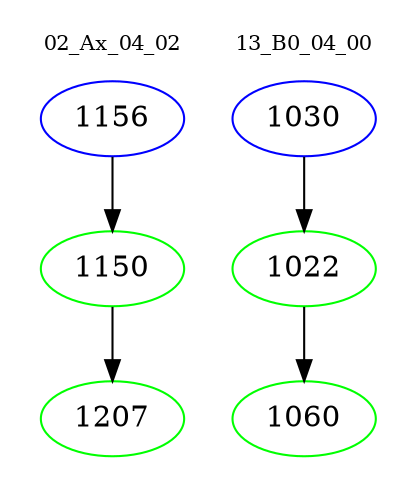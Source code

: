 digraph{
subgraph cluster_0 {
color = white
label = "02_Ax_04_02";
fontsize=10;
T0_1156 [label="1156", color="blue"]
T0_1156 -> T0_1150 [color="black"]
T0_1150 [label="1150", color="green"]
T0_1150 -> T0_1207 [color="black"]
T0_1207 [label="1207", color="green"]
}
subgraph cluster_1 {
color = white
label = "13_B0_04_00";
fontsize=10;
T1_1030 [label="1030", color="blue"]
T1_1030 -> T1_1022 [color="black"]
T1_1022 [label="1022", color="green"]
T1_1022 -> T1_1060 [color="black"]
T1_1060 [label="1060", color="green"]
}
}
